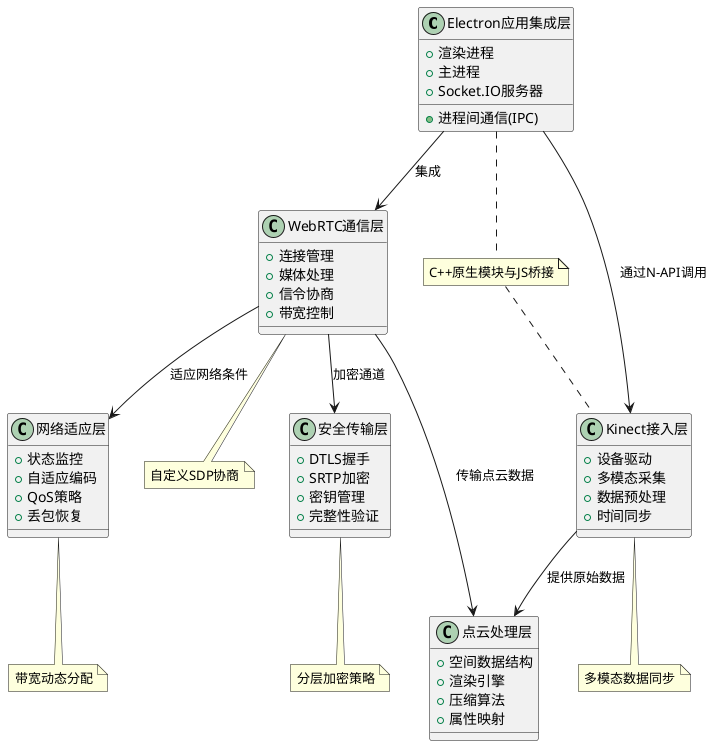 @startuml 多技术协同架构
skinparam backgroundColor transparent

!define RECTANGLE class

RECTANGLE "Electron应用集成层" as Electron {
  +渲染进程
  +主进程
  +进程间通信(IPC)
  +Socket.IO服务器
}

RECTANGLE "WebRTC通信层" as WebRTC {
  +连接管理
  +媒体处理
  +信令协商
  +带宽控制
}

RECTANGLE "点云处理层" as PointCloud {
  +空间数据结构
  +渲染引擎
  +压缩算法
  +属性映射
}

RECTANGLE "Kinect接入层" as Kinect {
  +设备驱动
  +多模态采集
  +数据预处理
  +时间同步
}

RECTANGLE "安全传输层" as Security {
  +DTLS握手
  +SRTP加密
  +密钥管理
  +完整性验证
}

RECTANGLE "网络适应层" as Network {
  +状态监控
  +自适应编码
  +QoS策略
  +丢包恢复
}

Electron --> WebRTC : 集成
Electron --> Kinect : 通过N-API调用
WebRTC --> PointCloud : 传输点云数据
WebRTC --> Security : 加密通道
Kinect --> PointCloud : 提供原始数据
WebRTC --> Network : 适应网络条件

note "C++原生模块与JS桥接" as N1
note "自定义SDP协商" as N2
note "分层加密策略" as N3
note "多模态数据同步" as N4
note "带宽动态分配" as N5

Electron .. N1
N1 .. Kinect
WebRTC .. N2
Security .. N3
Kinect .. N4
Network .. N5
@enduml
